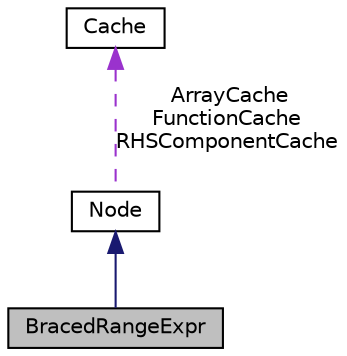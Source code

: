digraph "BracedRangeExpr"
{
 // LATEX_PDF_SIZE
  bgcolor="transparent";
  edge [fontname="Helvetica",fontsize="10",labelfontname="Helvetica",labelfontsize="10"];
  node [fontname="Helvetica",fontsize="10",shape="box"];
  Node1 [label="BracedRangeExpr",height=0.2,width=0.4,color="black", fillcolor="grey75", style="filled", fontcolor="black",tooltip=" "];
  Node2 -> Node1 [dir="back",color="midnightblue",fontsize="10",style="solid",fontname="Helvetica"];
  Node2 [label="Node",height=0.2,width=0.4,color="black",URL="$classNode.html",tooltip=" "];
  Node3 -> Node2 [dir="back",color="darkorchid3",fontsize="10",style="dashed",label=" ArrayCache\nFunctionCache\nRHSComponentCache" ,fontname="Helvetica"];
  Node3 [label="Cache",height=0.2,width=0.4,color="black",tooltip=" "];
}
